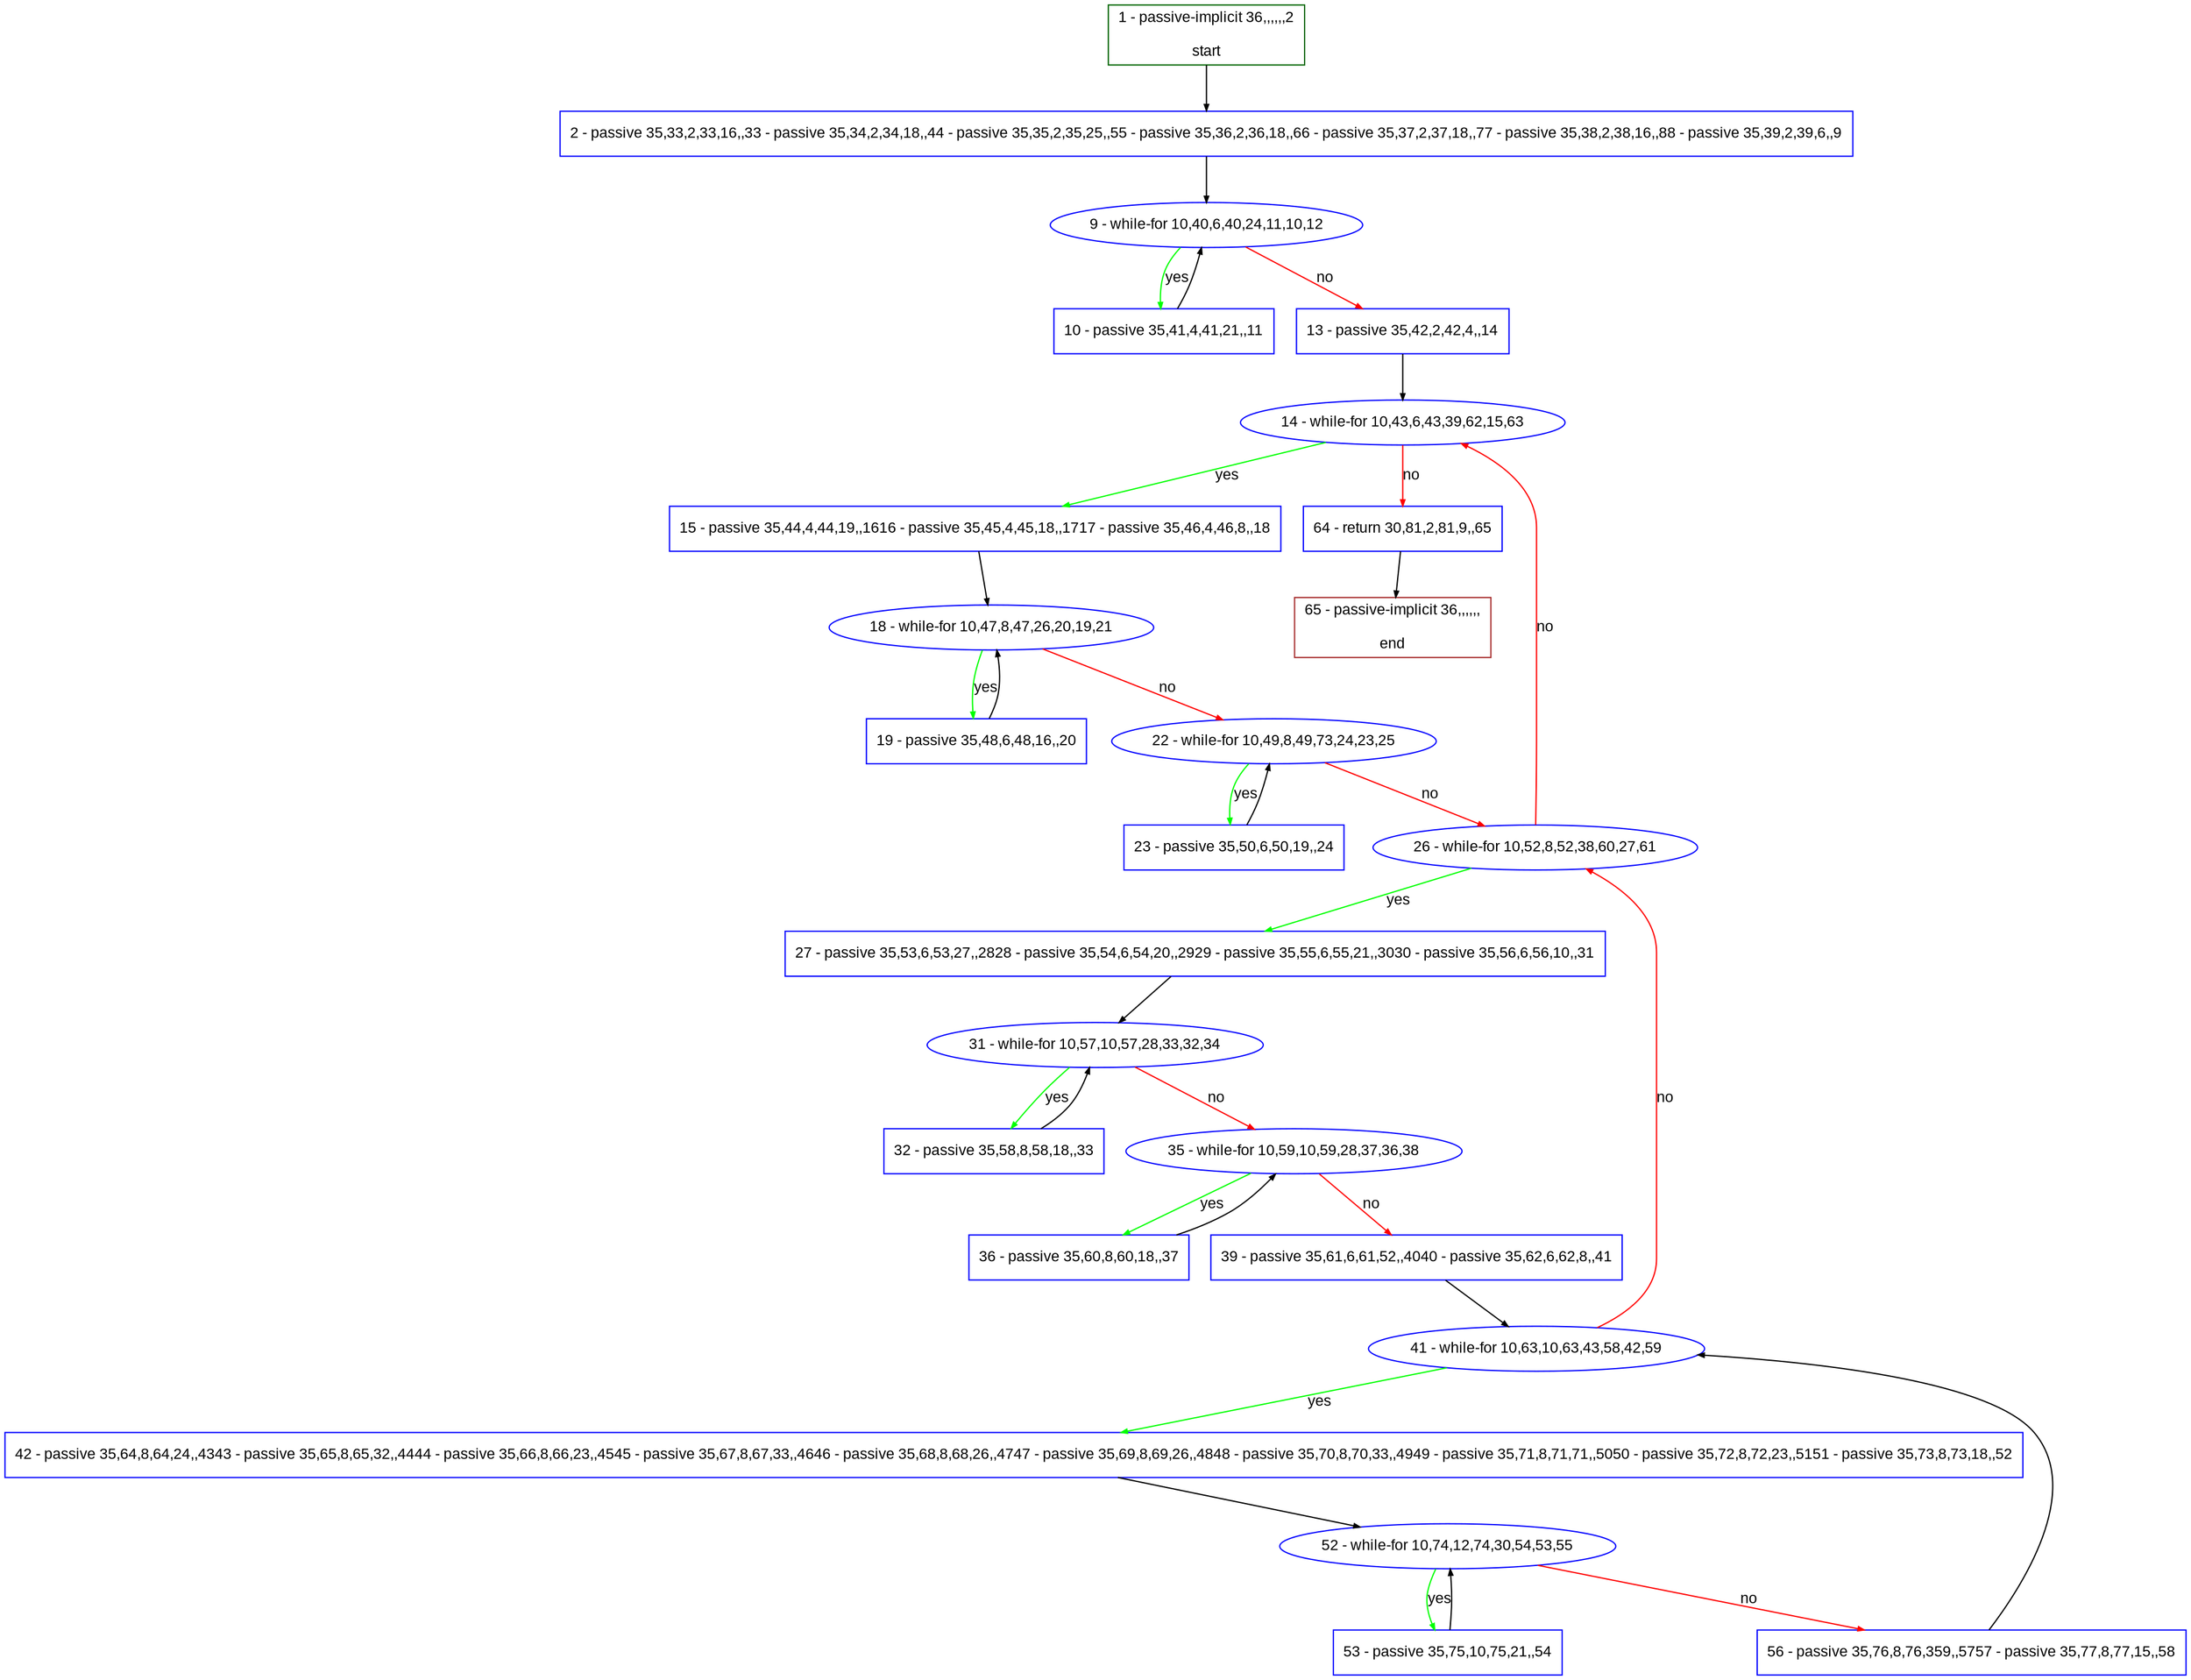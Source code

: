 digraph "" {
  graph [pack="true", label="", fontsize="12", packmode="clust", fontname="Arial", fillcolor="#FFFFCC", bgcolor="white", style="rounded,filled", compound="true"];
  node [node_initialized="no", label="", color="grey", fontsize="12", fillcolor="white", fontname="Arial", style="filled", shape="rectangle", compound="true", fixedsize="false"];
  edge [fontcolor="black", arrowhead="normal", arrowtail="none", arrowsize="0.5", ltail="", label="", color="black", fontsize="12", lhead="", fontname="Arial", dir="forward", compound="true"];
  __N1 [label="2 - passive 35,33,2,33,16,,33 - passive 35,34,2,34,18,,44 - passive 35,35,2,35,25,,55 - passive 35,36,2,36,18,,66 - passive 35,37,2,37,18,,77 - passive 35,38,2,38,16,,88 - passive 35,39,2,39,6,,9", color="#0000ff", fillcolor="#ffffff", style="filled", shape="box"];
  __N2 [label="1 - passive-implicit 36,,,,,,2\n\nstart", color="#006400", fillcolor="#ffffff", style="filled", shape="box"];
  __N3 [label="9 - while-for 10,40,6,40,24,11,10,12", color="#0000ff", fillcolor="#ffffff", style="filled", shape="oval"];
  __N4 [label="10 - passive 35,41,4,41,21,,11", color="#0000ff", fillcolor="#ffffff", style="filled", shape="box"];
  __N5 [label="13 - passive 35,42,2,42,4,,14", color="#0000ff", fillcolor="#ffffff", style="filled", shape="box"];
  __N6 [label="14 - while-for 10,43,6,43,39,62,15,63", color="#0000ff", fillcolor="#ffffff", style="filled", shape="oval"];
  __N7 [label="15 - passive 35,44,4,44,19,,1616 - passive 35,45,4,45,18,,1717 - passive 35,46,4,46,8,,18", color="#0000ff", fillcolor="#ffffff", style="filled", shape="box"];
  __N8 [label="64 - return 30,81,2,81,9,,65", color="#0000ff", fillcolor="#ffffff", style="filled", shape="box"];
  __N9 [label="18 - while-for 10,47,8,47,26,20,19,21", color="#0000ff", fillcolor="#ffffff", style="filled", shape="oval"];
  __N10 [label="19 - passive 35,48,6,48,16,,20", color="#0000ff", fillcolor="#ffffff", style="filled", shape="box"];
  __N11 [label="22 - while-for 10,49,8,49,73,24,23,25", color="#0000ff", fillcolor="#ffffff", style="filled", shape="oval"];
  __N12 [label="23 - passive 35,50,6,50,19,,24", color="#0000ff", fillcolor="#ffffff", style="filled", shape="box"];
  __N13 [label="26 - while-for 10,52,8,52,38,60,27,61", color="#0000ff", fillcolor="#ffffff", style="filled", shape="oval"];
  __N14 [label="27 - passive 35,53,6,53,27,,2828 - passive 35,54,6,54,20,,2929 - passive 35,55,6,55,21,,3030 - passive 35,56,6,56,10,,31", color="#0000ff", fillcolor="#ffffff", style="filled", shape="box"];
  __N15 [label="31 - while-for 10,57,10,57,28,33,32,34", color="#0000ff", fillcolor="#ffffff", style="filled", shape="oval"];
  __N16 [label="32 - passive 35,58,8,58,18,,33", color="#0000ff", fillcolor="#ffffff", style="filled", shape="box"];
  __N17 [label="35 - while-for 10,59,10,59,28,37,36,38", color="#0000ff", fillcolor="#ffffff", style="filled", shape="oval"];
  __N18 [label="36 - passive 35,60,8,60,18,,37", color="#0000ff", fillcolor="#ffffff", style="filled", shape="box"];
  __N19 [label="39 - passive 35,61,6,61,52,,4040 - passive 35,62,6,62,8,,41", color="#0000ff", fillcolor="#ffffff", style="filled", shape="box"];
  __N20 [label="41 - while-for 10,63,10,63,43,58,42,59", color="#0000ff", fillcolor="#ffffff", style="filled", shape="oval"];
  __N21 [label="42 - passive 35,64,8,64,24,,4343 - passive 35,65,8,65,32,,4444 - passive 35,66,8,66,23,,4545 - passive 35,67,8,67,33,,4646 - passive 35,68,8,68,26,,4747 - passive 35,69,8,69,26,,4848 - passive 35,70,8,70,33,,4949 - passive 35,71,8,71,71,,5050 - passive 35,72,8,72,23,,5151 - passive 35,73,8,73,18,,52", color="#0000ff", fillcolor="#ffffff", style="filled", shape="box"];
  __N22 [label="52 - while-for 10,74,12,74,30,54,53,55", color="#0000ff", fillcolor="#ffffff", style="filled", shape="oval"];
  __N23 [label="53 - passive 35,75,10,75,21,,54", color="#0000ff", fillcolor="#ffffff", style="filled", shape="box"];
  __N24 [label="56 - passive 35,76,8,76,359,,5757 - passive 35,77,8,77,15,,58", color="#0000ff", fillcolor="#ffffff", style="filled", shape="box"];
  __N25 [label="65 - passive-implicit 36,,,,,,\n\nend", color="#a52a2a", fillcolor="#ffffff", style="filled", shape="box"];
  __N2 -> __N1 [arrowhead="normal", arrowtail="none", color="#000000", label="", dir="forward"];
  __N1 -> __N3 [arrowhead="normal", arrowtail="none", color="#000000", label="", dir="forward"];
  __N3 -> __N4 [arrowhead="normal", arrowtail="none", color="#00ff00", label="yes", dir="forward"];
  __N4 -> __N3 [arrowhead="normal", arrowtail="none", color="#000000", label="", dir="forward"];
  __N3 -> __N5 [arrowhead="normal", arrowtail="none", color="#ff0000", label="no", dir="forward"];
  __N5 -> __N6 [arrowhead="normal", arrowtail="none", color="#000000", label="", dir="forward"];
  __N6 -> __N7 [arrowhead="normal", arrowtail="none", color="#00ff00", label="yes", dir="forward"];
  __N6 -> __N8 [arrowhead="normal", arrowtail="none", color="#ff0000", label="no", dir="forward"];
  __N7 -> __N9 [arrowhead="normal", arrowtail="none", color="#000000", label="", dir="forward"];
  __N9 -> __N10 [arrowhead="normal", arrowtail="none", color="#00ff00", label="yes", dir="forward"];
  __N10 -> __N9 [arrowhead="normal", arrowtail="none", color="#000000", label="", dir="forward"];
  __N9 -> __N11 [arrowhead="normal", arrowtail="none", color="#ff0000", label="no", dir="forward"];
  __N11 -> __N12 [arrowhead="normal", arrowtail="none", color="#00ff00", label="yes", dir="forward"];
  __N12 -> __N11 [arrowhead="normal", arrowtail="none", color="#000000", label="", dir="forward"];
  __N11 -> __N13 [arrowhead="normal", arrowtail="none", color="#ff0000", label="no", dir="forward"];
  __N13 -> __N6 [arrowhead="normal", arrowtail="none", color="#ff0000", label="no", dir="forward"];
  __N13 -> __N14 [arrowhead="normal", arrowtail="none", color="#00ff00", label="yes", dir="forward"];
  __N14 -> __N15 [arrowhead="normal", arrowtail="none", color="#000000", label="", dir="forward"];
  __N15 -> __N16 [arrowhead="normal", arrowtail="none", color="#00ff00", label="yes", dir="forward"];
  __N16 -> __N15 [arrowhead="normal", arrowtail="none", color="#000000", label="", dir="forward"];
  __N15 -> __N17 [arrowhead="normal", arrowtail="none", color="#ff0000", label="no", dir="forward"];
  __N17 -> __N18 [arrowhead="normal", arrowtail="none", color="#00ff00", label="yes", dir="forward"];
  __N18 -> __N17 [arrowhead="normal", arrowtail="none", color="#000000", label="", dir="forward"];
  __N17 -> __N19 [arrowhead="normal", arrowtail="none", color="#ff0000", label="no", dir="forward"];
  __N19 -> __N20 [arrowhead="normal", arrowtail="none", color="#000000", label="", dir="forward"];
  __N20 -> __N13 [arrowhead="normal", arrowtail="none", color="#ff0000", label="no", dir="forward"];
  __N20 -> __N21 [arrowhead="normal", arrowtail="none", color="#00ff00", label="yes", dir="forward"];
  __N21 -> __N22 [arrowhead="normal", arrowtail="none", color="#000000", label="", dir="forward"];
  __N22 -> __N23 [arrowhead="normal", arrowtail="none", color="#00ff00", label="yes", dir="forward"];
  __N23 -> __N22 [arrowhead="normal", arrowtail="none", color="#000000", label="", dir="forward"];
  __N22 -> __N24 [arrowhead="normal", arrowtail="none", color="#ff0000", label="no", dir="forward"];
  __N24 -> __N20 [arrowhead="normal", arrowtail="none", color="#000000", label="", dir="forward"];
  __N8 -> __N25 [arrowhead="normal", arrowtail="none", color="#000000", label="", dir="forward"];
}

